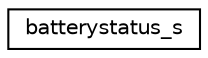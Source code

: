 digraph "Graphical Class Hierarchy"
{
 // LATEX_PDF_SIZE
  edge [fontname="Helvetica",fontsize="10",labelfontname="Helvetica",labelfontsize="10"];
  node [fontname="Helvetica",fontsize="10",shape=record];
  rankdir="LR";
  Node0 [label="batterystatus_s",height=0.2,width=0.4,color="black", fillcolor="white", style="filled",URL="$structbatterystatus__s.html",tooltip=" "];
}
